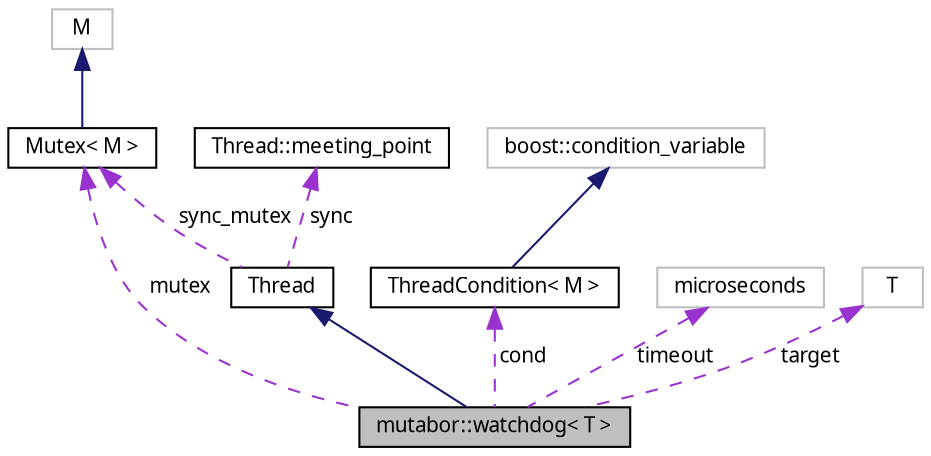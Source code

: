 digraph "mutabor::watchdog&lt; T &gt;"
{
  edge [fontname="Sans",fontsize="10",labelfontname="Sans",labelfontsize="10"];
  node [fontname="Sans",fontsize="10",shape=record];
  Node2 [label="mutabor::watchdog\< T \>",height=0.2,width=0.4,color="black", fillcolor="grey75", style="filled", fontcolor="black"];
  Node3 -> Node2 [dir="back",color="midnightblue",fontsize="10",style="solid",fontname="Sans"];
  Node3 [label="Thread",height=0.2,width=0.4,color="black", fillcolor="white", style="filled",URL="$d0/d51/classThread.html"];
  Node4 -> Node3 [dir="back",color="darkorchid3",fontsize="10",style="dashed",label=" sync_mutex" ,fontname="Sans"];
  Node4 [label="Mutex\< M \>",height=0.2,width=0.4,color="black", fillcolor="white", style="filled",URL="$dd/db9/classMutex.html"];
  Node5 -> Node4 [dir="back",color="midnightblue",fontsize="10",style="solid",fontname="Sans"];
  Node5 [label="M",height=0.2,width=0.4,color="grey75", fillcolor="white", style="filled"];
  Node6 -> Node3 [dir="back",color="darkorchid3",fontsize="10",style="dashed",label=" sync" ,fontname="Sans"];
  Node6 [label="Thread::meeting_point",height=0.2,width=0.4,color="black", fillcolor="white", style="filled",URL="$dd/da9/classThread_1_1meeting__point.html"];
  Node7 -> Node2 [dir="back",color="darkorchid3",fontsize="10",style="dashed",label=" cond" ,fontname="Sans"];
  Node7 [label="ThreadCondition\< M \>",height=0.2,width=0.4,color="black", fillcolor="white", style="filled",URL="$d3/d55/classThreadCondition.html"];
  Node8 -> Node7 [dir="back",color="midnightblue",fontsize="10",style="solid",fontname="Sans"];
  Node8 [label="boost::condition_variable",height=0.2,width=0.4,color="grey75", fillcolor="white", style="filled"];
  Node4 -> Node2 [dir="back",color="darkorchid3",fontsize="10",style="dashed",label=" mutex" ,fontname="Sans"];
  Node9 -> Node2 [dir="back",color="darkorchid3",fontsize="10",style="dashed",label=" timeout" ,fontname="Sans"];
  Node9 [label="microseconds",height=0.2,width=0.4,color="grey75", fillcolor="white", style="filled"];
  Node10 -> Node2 [dir="back",color="darkorchid3",fontsize="10",style="dashed",label=" target" ,fontname="Sans"];
  Node10 [label="T",height=0.2,width=0.4,color="grey75", fillcolor="white", style="filled"];
}
